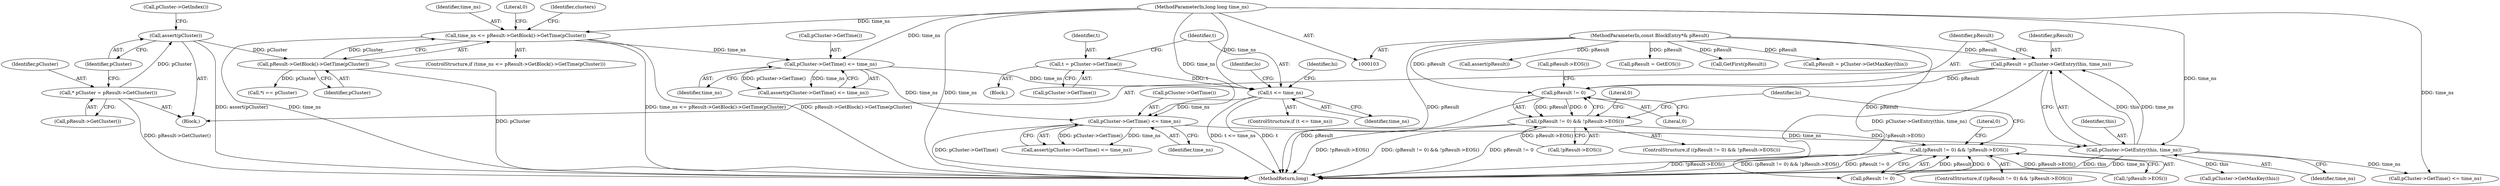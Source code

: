digraph "0_Android_cc274e2abe8b2a6698a5c47d8aa4bb45f1f9538d_61@pointer" {
"1000264" [label="(Call,pResult != 0)"];
"1000257" [label="(Call,pResult = pCluster->GetEntry(this, time_ns))"];
"1000259" [label="(Call,pCluster->GetEntry(this, time_ns))"];
"1000254" [label="(Call,pCluster->GetTime() <= time_ns)"];
"1000218" [label="(Call,t <= time_ns)"];
"1000214" [label="(Call,t = pCluster->GetTime())"];
"1000169" [label="(Call,pCluster->GetTime() <= time_ns)"];
"1000135" [label="(Call,time_ns <= pResult->GetBlock()->GetTime(pCluster))"];
"1000104" [label="(MethodParameterIn,long long time_ns)"];
"1000137" [label="(Call,pResult->GetBlock()->GetTime(pCluster))"];
"1000128" [label="(Call,assert(pCluster))"];
"1000125" [label="(Call,* pCluster = pResult->GetCluster())"];
"1000105" [label="(MethodParameterIn,const BlockEntry*& pResult)"];
"1000263" [label="(Call,(pResult != 0) && !pResult->EOS())"];
"1000292" [label="(Call,(pResult != 0) && !pResult->EOS())"];
"1000296" [label="(Call,!pResult->EOS())"];
"1000222" [label="(Identifier,lo)"];
"1000142" [label="(Identifier,clusters)"];
"1000263" [label="(Call,(pResult != 0) && !pResult->EOS())"];
"1000118" [label="(Call,assert(pResult))"];
"1000266" [label="(Literal,0)"];
"1000305" [label="(MethodReturn,long)"];
"1000105" [label="(MethodParameterIn,const BlockEntry*& pResult)"];
"1000289" [label="(Call,pCluster->GetMaxKey(this))"];
"1000217" [label="(ControlStructure,if (t <= time_ns))"];
"1000270" [label="(Literal,0)"];
"1000169" [label="(Call,pCluster->GetTime() <= time_ns)"];
"1000128" [label="(Call,assert(pCluster))"];
"1000300" [label="(Call,pResult = GetEOS())"];
"1000216" [label="(Call,pCluster->GetTime())"];
"1000136" [label="(Identifier,time_ns)"];
"1000254" [label="(Call,pCluster->GetTime() <= time_ns)"];
"1000140" [label="(Literal,0)"];
"1000110" [label="(Call,GetFirst(pResult))"];
"1000267" [label="(Call,!pResult->EOS())"];
"1000253" [label="(Call,assert(pCluster->GetTime() <= time_ns))"];
"1000134" [label="(ControlStructure,if (time_ns <= pResult->GetBlock()->GetTime(pCluster)))"];
"1000228" [label="(Identifier,hi)"];
"1000260" [label="(Identifier,this)"];
"1000256" [label="(Identifier,time_ns)"];
"1000258" [label="(Identifier,pResult)"];
"1000135" [label="(Call,time_ns <= pResult->GetBlock()->GetTime(pCluster))"];
"1000215" [label="(Identifier,t)"];
"1000261" [label="(Identifier,time_ns)"];
"1000273" [label="(Identifier,lo)"];
"1000137" [label="(Call,pResult->GetBlock()->GetTime(pCluster))"];
"1000171" [label="(Identifier,time_ns)"];
"1000284" [label="(Call,pCluster->GetTime() <= time_ns)"];
"1000287" [label="(Call,pResult = pCluster->GetMaxKey(this))"];
"1000292" [label="(Call,(pResult != 0) && !pResult->EOS())"];
"1000125" [label="(Call,* pCluster = pResult->GetCluster())"];
"1000257" [label="(Call,pResult = pCluster->GetEntry(this, time_ns))"];
"1000220" [label="(Identifier,time_ns)"];
"1000189" [label="(Block,)"];
"1000104" [label="(MethodParameterIn,long long time_ns)"];
"1000262" [label="(ControlStructure,if ((pResult != 0) && !pResult->EOS()))"];
"1000299" [label="(Literal,0)"];
"1000138" [label="(Identifier,pCluster)"];
"1000265" [label="(Identifier,pResult)"];
"1000170" [label="(Call,pCluster->GetTime())"];
"1000126" [label="(Identifier,pCluster)"];
"1000264" [label="(Call,pResult != 0)"];
"1000291" [label="(ControlStructure,if ((pResult != 0) && !pResult->EOS()))"];
"1000106" [label="(Block,)"];
"1000129" [label="(Identifier,pCluster)"];
"1000127" [label="(Call,pResult->GetCluster())"];
"1000259" [label="(Call,pCluster->GetEntry(this, time_ns))"];
"1000168" [label="(Call,assert(pCluster->GetTime() <= time_ns))"];
"1000293" [label="(Call,pResult != 0)"];
"1000219" [label="(Identifier,t)"];
"1000268" [label="(Call,pResult->EOS())"];
"1000218" [label="(Call,t <= time_ns)"];
"1000132" [label="(Call,pCluster->GetIndex())"];
"1000214" [label="(Call,t = pCluster->GetTime())"];
"1000164" [label="(Call,*i == pCluster)"];
"1000255" [label="(Call,pCluster->GetTime())"];
"1000264" -> "1000263"  [label="AST: "];
"1000264" -> "1000266"  [label="CFG: "];
"1000265" -> "1000264"  [label="AST: "];
"1000266" -> "1000264"  [label="AST: "];
"1000268" -> "1000264"  [label="CFG: "];
"1000263" -> "1000264"  [label="CFG: "];
"1000264" -> "1000305"  [label="DDG: pResult"];
"1000264" -> "1000263"  [label="DDG: pResult"];
"1000264" -> "1000263"  [label="DDG: 0"];
"1000257" -> "1000264"  [label="DDG: pResult"];
"1000105" -> "1000264"  [label="DDG: pResult"];
"1000257" -> "1000106"  [label="AST: "];
"1000257" -> "1000259"  [label="CFG: "];
"1000258" -> "1000257"  [label="AST: "];
"1000259" -> "1000257"  [label="AST: "];
"1000265" -> "1000257"  [label="CFG: "];
"1000257" -> "1000305"  [label="DDG: pCluster->GetEntry(this, time_ns)"];
"1000259" -> "1000257"  [label="DDG: this"];
"1000259" -> "1000257"  [label="DDG: time_ns"];
"1000105" -> "1000257"  [label="DDG: pResult"];
"1000259" -> "1000261"  [label="CFG: "];
"1000260" -> "1000259"  [label="AST: "];
"1000261" -> "1000259"  [label="AST: "];
"1000259" -> "1000305"  [label="DDG: this"];
"1000259" -> "1000305"  [label="DDG: time_ns"];
"1000254" -> "1000259"  [label="DDG: time_ns"];
"1000104" -> "1000259"  [label="DDG: time_ns"];
"1000259" -> "1000284"  [label="DDG: time_ns"];
"1000259" -> "1000289"  [label="DDG: this"];
"1000254" -> "1000253"  [label="AST: "];
"1000254" -> "1000256"  [label="CFG: "];
"1000255" -> "1000254"  [label="AST: "];
"1000256" -> "1000254"  [label="AST: "];
"1000253" -> "1000254"  [label="CFG: "];
"1000254" -> "1000305"  [label="DDG: pCluster->GetTime()"];
"1000254" -> "1000253"  [label="DDG: pCluster->GetTime()"];
"1000254" -> "1000253"  [label="DDG: time_ns"];
"1000218" -> "1000254"  [label="DDG: time_ns"];
"1000169" -> "1000254"  [label="DDG: time_ns"];
"1000104" -> "1000254"  [label="DDG: time_ns"];
"1000218" -> "1000217"  [label="AST: "];
"1000218" -> "1000220"  [label="CFG: "];
"1000219" -> "1000218"  [label="AST: "];
"1000220" -> "1000218"  [label="AST: "];
"1000222" -> "1000218"  [label="CFG: "];
"1000228" -> "1000218"  [label="CFG: "];
"1000218" -> "1000305"  [label="DDG: t"];
"1000218" -> "1000305"  [label="DDG: t <= time_ns"];
"1000214" -> "1000218"  [label="DDG: t"];
"1000169" -> "1000218"  [label="DDG: time_ns"];
"1000104" -> "1000218"  [label="DDG: time_ns"];
"1000214" -> "1000189"  [label="AST: "];
"1000214" -> "1000216"  [label="CFG: "];
"1000215" -> "1000214"  [label="AST: "];
"1000216" -> "1000214"  [label="AST: "];
"1000219" -> "1000214"  [label="CFG: "];
"1000169" -> "1000168"  [label="AST: "];
"1000169" -> "1000171"  [label="CFG: "];
"1000170" -> "1000169"  [label="AST: "];
"1000171" -> "1000169"  [label="AST: "];
"1000168" -> "1000169"  [label="CFG: "];
"1000169" -> "1000168"  [label="DDG: pCluster->GetTime()"];
"1000169" -> "1000168"  [label="DDG: time_ns"];
"1000135" -> "1000169"  [label="DDG: time_ns"];
"1000104" -> "1000169"  [label="DDG: time_ns"];
"1000135" -> "1000134"  [label="AST: "];
"1000135" -> "1000137"  [label="CFG: "];
"1000136" -> "1000135"  [label="AST: "];
"1000137" -> "1000135"  [label="AST: "];
"1000140" -> "1000135"  [label="CFG: "];
"1000142" -> "1000135"  [label="CFG: "];
"1000135" -> "1000305"  [label="DDG: time_ns <= pResult->GetBlock()->GetTime(pCluster)"];
"1000135" -> "1000305"  [label="DDG: time_ns"];
"1000135" -> "1000305"  [label="DDG: pResult->GetBlock()->GetTime(pCluster)"];
"1000104" -> "1000135"  [label="DDG: time_ns"];
"1000137" -> "1000135"  [label="DDG: pCluster"];
"1000104" -> "1000103"  [label="AST: "];
"1000104" -> "1000305"  [label="DDG: time_ns"];
"1000104" -> "1000284"  [label="DDG: time_ns"];
"1000137" -> "1000138"  [label="CFG: "];
"1000138" -> "1000137"  [label="AST: "];
"1000137" -> "1000305"  [label="DDG: pCluster"];
"1000128" -> "1000137"  [label="DDG: pCluster"];
"1000137" -> "1000164"  [label="DDG: pCluster"];
"1000128" -> "1000106"  [label="AST: "];
"1000128" -> "1000129"  [label="CFG: "];
"1000129" -> "1000128"  [label="AST: "];
"1000132" -> "1000128"  [label="CFG: "];
"1000128" -> "1000305"  [label="DDG: assert(pCluster)"];
"1000125" -> "1000128"  [label="DDG: pCluster"];
"1000125" -> "1000106"  [label="AST: "];
"1000125" -> "1000127"  [label="CFG: "];
"1000126" -> "1000125"  [label="AST: "];
"1000127" -> "1000125"  [label="AST: "];
"1000129" -> "1000125"  [label="CFG: "];
"1000125" -> "1000305"  [label="DDG: pResult->GetCluster()"];
"1000105" -> "1000103"  [label="AST: "];
"1000105" -> "1000305"  [label="DDG: pResult"];
"1000105" -> "1000110"  [label="DDG: pResult"];
"1000105" -> "1000118"  [label="DDG: pResult"];
"1000105" -> "1000287"  [label="DDG: pResult"];
"1000105" -> "1000293"  [label="DDG: pResult"];
"1000105" -> "1000300"  [label="DDG: pResult"];
"1000263" -> "1000262"  [label="AST: "];
"1000263" -> "1000267"  [label="CFG: "];
"1000267" -> "1000263"  [label="AST: "];
"1000270" -> "1000263"  [label="CFG: "];
"1000273" -> "1000263"  [label="CFG: "];
"1000263" -> "1000305"  [label="DDG: !pResult->EOS()"];
"1000263" -> "1000305"  [label="DDG: (pResult != 0) && !pResult->EOS()"];
"1000263" -> "1000305"  [label="DDG: pResult != 0"];
"1000267" -> "1000263"  [label="DDG: pResult->EOS()"];
"1000263" -> "1000292"  [label="DDG: !pResult->EOS()"];
"1000292" -> "1000291"  [label="AST: "];
"1000292" -> "1000293"  [label="CFG: "];
"1000292" -> "1000296"  [label="CFG: "];
"1000293" -> "1000292"  [label="AST: "];
"1000296" -> "1000292"  [label="AST: "];
"1000273" -> "1000292"  [label="CFG: "];
"1000299" -> "1000292"  [label="CFG: "];
"1000292" -> "1000305"  [label="DDG: (pResult != 0) && !pResult->EOS()"];
"1000292" -> "1000305"  [label="DDG: pResult != 0"];
"1000292" -> "1000305"  [label="DDG: !pResult->EOS()"];
"1000293" -> "1000292"  [label="DDG: pResult"];
"1000293" -> "1000292"  [label="DDG: 0"];
"1000296" -> "1000292"  [label="DDG: pResult->EOS()"];
}
